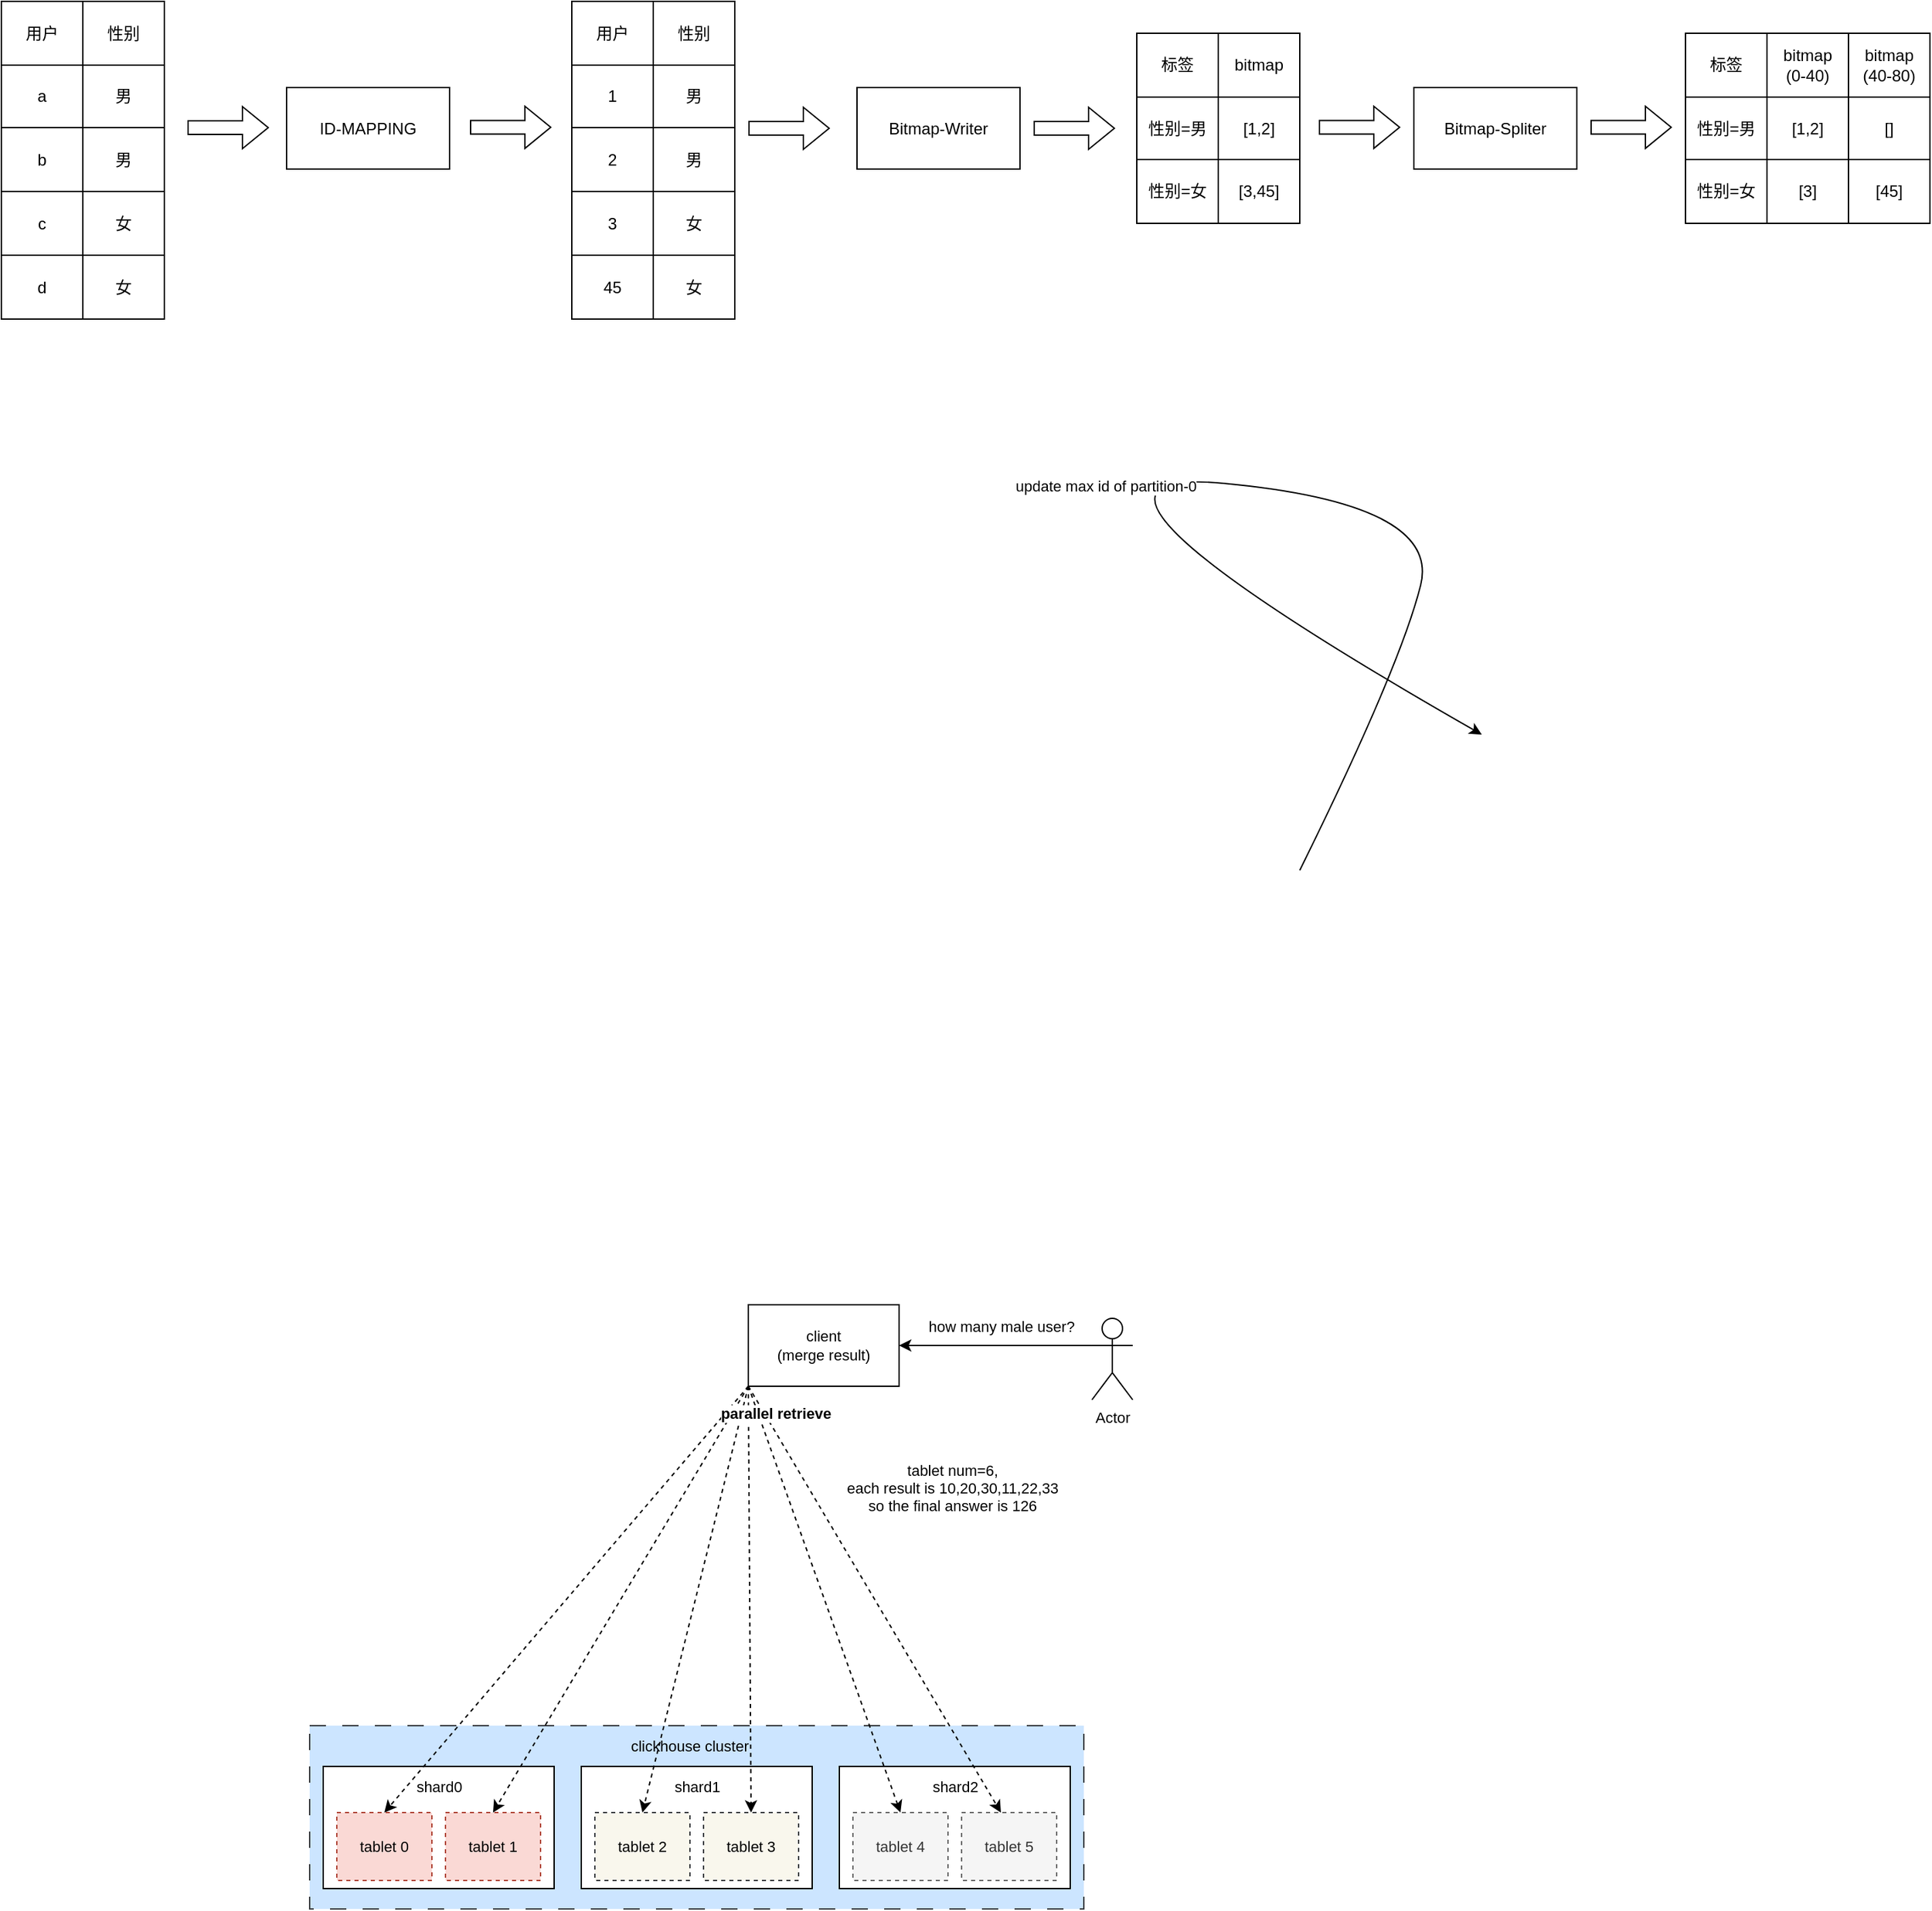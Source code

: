 <mxfile version="22.0.8" type="github">
  <diagram name="第 1 页" id="msVTxeL3fTes4RFtPc5p">
    <mxGraphModel dx="1157" dy="1990" grid="1" gridSize="10" guides="1" tooltips="1" connect="1" arrows="1" fold="1" page="1" pageScale="1" pageWidth="827" pageHeight="1169" math="0" shadow="0">
      <root>
        <mxCell id="0" />
        <mxCell id="1" parent="0" />
        <mxCell id="AeROQ4uNl-l-xiBjzyBw-1" value="" style="group" vertex="1" connectable="0" parent="1">
          <mxGeometry x="257" y="920" width="570" height="135" as="geometry" />
        </mxCell>
        <mxCell id="AeROQ4uNl-l-xiBjzyBw-2" value="" style="rounded=0;whiteSpace=wrap;html=1;strokeColor=#36393d;fontSize=11;fillColor=#cce5ff;dashed=1;dashPattern=12 12;" vertex="1" parent="AeROQ4uNl-l-xiBjzyBw-1">
          <mxGeometry width="570" height="135" as="geometry" />
        </mxCell>
        <mxCell id="AeROQ4uNl-l-xiBjzyBw-3" value="" style="rounded=0;whiteSpace=wrap;html=1;strokeColor=#000000;fontSize=11;fillColor=default;" vertex="1" parent="AeROQ4uNl-l-xiBjzyBw-1">
          <mxGeometry x="10" y="30" width="170" height="90" as="geometry" />
        </mxCell>
        <mxCell id="AeROQ4uNl-l-xiBjzyBw-4" value="shard0" style="text;html=1;align=center;verticalAlign=middle;resizable=0;points=[];autosize=1;strokeColor=none;fillColor=none;fontSize=11;" vertex="1" parent="AeROQ4uNl-l-xiBjzyBw-1">
          <mxGeometry x="65" y="30" width="60" height="30" as="geometry" />
        </mxCell>
        <mxCell id="AeROQ4uNl-l-xiBjzyBw-5" value="tablet 0" style="rounded=0;whiteSpace=wrap;html=1;strokeColor=#ae4132;fontSize=11;fillColor=#fad9d5;dashed=1;" vertex="1" parent="AeROQ4uNl-l-xiBjzyBw-1">
          <mxGeometry x="20" y="64" width="70" height="50" as="geometry" />
        </mxCell>
        <mxCell id="AeROQ4uNl-l-xiBjzyBw-6" value="tablet 1" style="rounded=0;whiteSpace=wrap;html=1;strokeColor=#ae4132;fontSize=11;fillColor=#fad9d5;dashed=1;" vertex="1" parent="AeROQ4uNl-l-xiBjzyBw-1">
          <mxGeometry x="100" y="64" width="70" height="50" as="geometry" />
        </mxCell>
        <mxCell id="AeROQ4uNl-l-xiBjzyBw-7" value="" style="rounded=0;whiteSpace=wrap;html=1;strokeColor=#000000;fontSize=11;fillColor=default;" vertex="1" parent="AeROQ4uNl-l-xiBjzyBw-1">
          <mxGeometry x="200" y="30" width="170" height="90" as="geometry" />
        </mxCell>
        <mxCell id="AeROQ4uNl-l-xiBjzyBw-8" value="shard1" style="text;html=1;align=center;verticalAlign=middle;resizable=0;points=[];autosize=1;strokeColor=none;fillColor=none;fontSize=11;" vertex="1" parent="AeROQ4uNl-l-xiBjzyBw-1">
          <mxGeometry x="255" y="30" width="60" height="30" as="geometry" />
        </mxCell>
        <mxCell id="AeROQ4uNl-l-xiBjzyBw-9" value="tablet 2" style="rounded=0;whiteSpace=wrap;html=1;strokeColor=#36393d;fontSize=11;fillColor=#f9f7ed;dashed=1;" vertex="1" parent="AeROQ4uNl-l-xiBjzyBw-1">
          <mxGeometry x="210" y="64" width="70" height="50" as="geometry" />
        </mxCell>
        <mxCell id="AeROQ4uNl-l-xiBjzyBw-10" value="tablet 3" style="rounded=0;whiteSpace=wrap;html=1;strokeColor=#36393d;fontSize=11;fillColor=#f9f7ed;dashed=1;" vertex="1" parent="AeROQ4uNl-l-xiBjzyBw-1">
          <mxGeometry x="290" y="64" width="70" height="50" as="geometry" />
        </mxCell>
        <mxCell id="AeROQ4uNl-l-xiBjzyBw-11" value="" style="rounded=0;whiteSpace=wrap;html=1;strokeColor=#000000;fontSize=11;fillColor=default;" vertex="1" parent="AeROQ4uNl-l-xiBjzyBw-1">
          <mxGeometry x="390" y="30" width="170" height="90" as="geometry" />
        </mxCell>
        <mxCell id="AeROQ4uNl-l-xiBjzyBw-12" value="shard2" style="text;html=1;align=center;verticalAlign=middle;resizable=0;points=[];autosize=1;strokeColor=none;fillColor=none;fontSize=11;" vertex="1" parent="AeROQ4uNl-l-xiBjzyBw-1">
          <mxGeometry x="445" y="30" width="60" height="30" as="geometry" />
        </mxCell>
        <mxCell id="AeROQ4uNl-l-xiBjzyBw-13" value="tablet 4" style="rounded=0;whiteSpace=wrap;html=1;strokeColor=#666666;fontSize=11;fillColor=#f5f5f5;dashed=1;fontColor=#333333;" vertex="1" parent="AeROQ4uNl-l-xiBjzyBw-1">
          <mxGeometry x="400" y="64" width="70" height="50" as="geometry" />
        </mxCell>
        <mxCell id="AeROQ4uNl-l-xiBjzyBw-14" value="tablet 5" style="rounded=0;whiteSpace=wrap;html=1;strokeColor=#666666;fontSize=11;fillColor=#f5f5f5;dashed=1;fontColor=#333333;" vertex="1" parent="AeROQ4uNl-l-xiBjzyBw-1">
          <mxGeometry x="480" y="64" width="70" height="50" as="geometry" />
        </mxCell>
        <mxCell id="AeROQ4uNl-l-xiBjzyBw-15" value="clickhouse cluster" style="text;html=1;strokeColor=none;fillColor=none;align=center;verticalAlign=middle;whiteSpace=wrap;rounded=0;fontSize=11;" vertex="1" parent="AeROQ4uNl-l-xiBjzyBw-1">
          <mxGeometry x="230" width="100" height="30" as="geometry" />
        </mxCell>
        <mxCell id="AeROQ4uNl-l-xiBjzyBw-61" value="" style="endArrow=classic;html=1;rounded=0;strokeColor=#000000;fontSize=11;curved=1;entryX=1;entryY=0;entryDx=0;entryDy=27.5;entryPerimeter=0;exitX=1;exitY=1;exitDx=0;exitDy=0;" edge="1" parent="1" target="AeROQ4uNl-l-xiBjzyBw-60">
          <mxGeometry width="50" height="50" relative="1" as="geometry">
            <mxPoint x="986" y="290" as="sourcePoint" />
            <mxPoint x="1120" y="190" as="targetPoint" />
            <Array as="points">
              <mxPoint x="1060" y="140" />
              <mxPoint x="1090" y="20" />
              <mxPoint x="770" y="-10" />
            </Array>
          </mxGeometry>
        </mxCell>
        <mxCell id="AeROQ4uNl-l-xiBjzyBw-62" value="update max id of partition-0" style="edgeLabel;html=1;align=center;verticalAlign=middle;resizable=0;points=[];fontSize=11;" vertex="1" connectable="0" parent="AeROQ4uNl-l-xiBjzyBw-61">
          <mxGeometry x="0.061" y="10" relative="1" as="geometry">
            <mxPoint as="offset" />
          </mxGeometry>
        </mxCell>
        <mxCell id="AeROQ4uNl-l-xiBjzyBw-92" value="client&lt;br&gt;(merge result)" style="rounded=0;whiteSpace=wrap;html=1;strokeColor=#000000;fontSize=11;fillColor=default;" vertex="1" parent="1">
          <mxGeometry x="579.99" y="610" width="111" height="60" as="geometry" />
        </mxCell>
        <mxCell id="AeROQ4uNl-l-xiBjzyBw-93" value="Actor" style="shape=umlActor;verticalLabelPosition=bottom;verticalAlign=top;html=1;outlineConnect=0;strokeColor=#000000;fontSize=11;fillColor=default;" vertex="1" parent="1">
          <mxGeometry x="832.99" y="620" width="30" height="60" as="geometry" />
        </mxCell>
        <mxCell id="AeROQ4uNl-l-xiBjzyBw-94" value="" style="endArrow=classic;html=1;rounded=0;dashed=1;strokeColor=#000000;fontSize=11;curved=1;exitX=0;exitY=1;exitDx=0;exitDy=0;entryX=0.5;entryY=0;entryDx=0;entryDy=0;" edge="1" parent="1" source="AeROQ4uNl-l-xiBjzyBw-92" target="AeROQ4uNl-l-xiBjzyBw-5">
          <mxGeometry width="50" height="50" relative="1" as="geometry">
            <mxPoint x="700" y="830" as="sourcePoint" />
            <mxPoint x="750" y="780" as="targetPoint" />
          </mxGeometry>
        </mxCell>
        <mxCell id="AeROQ4uNl-l-xiBjzyBw-95" value="" style="endArrow=classic;html=1;rounded=0;dashed=1;strokeColor=#000000;fontSize=11;curved=1;exitX=0;exitY=1;exitDx=0;exitDy=0;entryX=0.5;entryY=0;entryDx=0;entryDy=0;" edge="1" parent="1" source="AeROQ4uNl-l-xiBjzyBw-92" target="AeROQ4uNl-l-xiBjzyBw-6">
          <mxGeometry width="50" height="50" relative="1" as="geometry">
            <mxPoint x="837" y="782" as="sourcePoint" />
            <mxPoint x="322" y="994" as="targetPoint" />
          </mxGeometry>
        </mxCell>
        <mxCell id="AeROQ4uNl-l-xiBjzyBw-96" value="" style="endArrow=classic;html=1;rounded=0;dashed=1;strokeColor=#000000;fontSize=11;curved=1;entryX=0.5;entryY=0;entryDx=0;entryDy=0;exitX=0;exitY=1;exitDx=0;exitDy=0;" edge="1" parent="1" source="AeROQ4uNl-l-xiBjzyBw-92" target="AeROQ4uNl-l-xiBjzyBw-9">
          <mxGeometry width="50" height="50" relative="1" as="geometry">
            <mxPoint x="830" y="770" as="sourcePoint" />
            <mxPoint x="332" y="1004" as="targetPoint" />
          </mxGeometry>
        </mxCell>
        <mxCell id="AeROQ4uNl-l-xiBjzyBw-97" value="" style="endArrow=classic;html=1;rounded=0;dashed=1;strokeColor=#000000;fontSize=11;curved=1;exitX=0;exitY=1;exitDx=0;exitDy=0;entryX=0.5;entryY=0;entryDx=0;entryDy=0;" edge="1" parent="1" source="AeROQ4uNl-l-xiBjzyBw-92" target="AeROQ4uNl-l-xiBjzyBw-10">
          <mxGeometry width="50" height="50" relative="1" as="geometry">
            <mxPoint x="857" y="802" as="sourcePoint" />
            <mxPoint x="342" y="1014" as="targetPoint" />
          </mxGeometry>
        </mxCell>
        <mxCell id="AeROQ4uNl-l-xiBjzyBw-98" value="" style="endArrow=classic;html=1;rounded=0;dashed=1;strokeColor=#000000;fontSize=11;curved=1;entryX=0.5;entryY=0;entryDx=0;entryDy=0;exitX=0;exitY=1;exitDx=0;exitDy=0;" edge="1" parent="1" source="AeROQ4uNl-l-xiBjzyBw-92" target="AeROQ4uNl-l-xiBjzyBw-13">
          <mxGeometry width="50" height="50" relative="1" as="geometry">
            <mxPoint x="830" y="770" as="sourcePoint" />
            <mxPoint x="352" y="1024" as="targetPoint" />
          </mxGeometry>
        </mxCell>
        <mxCell id="AeROQ4uNl-l-xiBjzyBw-99" value="" style="endArrow=classic;html=1;rounded=0;dashed=1;strokeColor=#000000;fontSize=11;curved=1;entryX=0.414;entryY=0;entryDx=0;entryDy=0;entryPerimeter=0;exitX=0;exitY=1;exitDx=0;exitDy=0;" edge="1" parent="1" source="AeROQ4uNl-l-xiBjzyBw-92" target="AeROQ4uNl-l-xiBjzyBw-14">
          <mxGeometry width="50" height="50" relative="1" as="geometry">
            <mxPoint x="830" y="770" as="sourcePoint" />
            <mxPoint x="362" y="1034" as="targetPoint" />
          </mxGeometry>
        </mxCell>
        <mxCell id="AeROQ4uNl-l-xiBjzyBw-100" value="&lt;b&gt;parallel retrieve&lt;/b&gt;" style="edgeLabel;html=1;align=center;verticalAlign=middle;resizable=0;points=[];fontSize=11;" vertex="1" connectable="0" parent="AeROQ4uNl-l-xiBjzyBw-99">
          <mxGeometry x="-0.67" relative="1" as="geometry">
            <mxPoint x="-11" y="-32" as="offset" />
          </mxGeometry>
        </mxCell>
        <mxCell id="AeROQ4uNl-l-xiBjzyBw-101" value="" style="endArrow=classic;html=1;rounded=0;strokeColor=#000000;fontSize=11;curved=1;exitX=0;exitY=0.333;exitDx=0;exitDy=0;exitPerimeter=0;" edge="1" parent="1" source="AeROQ4uNl-l-xiBjzyBw-93" target="AeROQ4uNl-l-xiBjzyBw-92">
          <mxGeometry width="50" height="50" relative="1" as="geometry">
            <mxPoint x="752.99" y="770" as="sourcePoint" />
            <mxPoint x="802.99" y="720" as="targetPoint" />
          </mxGeometry>
        </mxCell>
        <mxCell id="AeROQ4uNl-l-xiBjzyBw-102" value="how many male user?" style="edgeLabel;html=1;align=center;verticalAlign=middle;resizable=0;points=[];fontSize=11;" vertex="1" connectable="0" parent="AeROQ4uNl-l-xiBjzyBw-101">
          <mxGeometry x="0.104" y="-2" relative="1" as="geometry">
            <mxPoint x="11" y="-12" as="offset" />
          </mxGeometry>
        </mxCell>
        <mxCell id="AeROQ4uNl-l-xiBjzyBw-103" value="tablet num=6, &lt;br&gt;each result is 10,20,30,11,22,33&lt;br&gt;so the final answer is 126" style="text;html=1;align=center;verticalAlign=middle;resizable=0;points=[];autosize=1;strokeColor=none;fillColor=none;fontSize=11;" vertex="1" parent="1">
          <mxGeometry x="640" y="720" width="180" height="50" as="geometry" />
        </mxCell>
        <mxCell id="AeROQ4uNl-l-xiBjzyBw-104" value="" style="childLayout=tableLayout;recursiveResize=0;shadow=0;fillColor=none;" vertex="1" parent="1">
          <mxGeometry x="30" y="-350" width="120" height="234" as="geometry" />
        </mxCell>
        <mxCell id="AeROQ4uNl-l-xiBjzyBw-105" value="" style="shape=tableRow;horizontal=0;startSize=0;swimlaneHead=0;swimlaneBody=0;top=0;left=0;bottom=0;right=0;dropTarget=0;collapsible=0;recursiveResize=0;expand=0;fontStyle=0;fillColor=none;strokeColor=inherit;" vertex="1" parent="AeROQ4uNl-l-xiBjzyBw-104">
          <mxGeometry width="120" height="47" as="geometry" />
        </mxCell>
        <mxCell id="AeROQ4uNl-l-xiBjzyBw-106" value="用户" style="connectable=0;recursiveResize=0;strokeColor=inherit;fillColor=none;align=center;whiteSpace=wrap;html=1;" vertex="1" parent="AeROQ4uNl-l-xiBjzyBw-105">
          <mxGeometry width="60" height="47" as="geometry">
            <mxRectangle width="60" height="47" as="alternateBounds" />
          </mxGeometry>
        </mxCell>
        <mxCell id="AeROQ4uNl-l-xiBjzyBw-107" value="性别" style="connectable=0;recursiveResize=0;strokeColor=inherit;fillColor=none;align=center;whiteSpace=wrap;html=1;" vertex="1" parent="AeROQ4uNl-l-xiBjzyBw-105">
          <mxGeometry x="60" width="60" height="47" as="geometry">
            <mxRectangle width="60" height="47" as="alternateBounds" />
          </mxGeometry>
        </mxCell>
        <mxCell id="AeROQ4uNl-l-xiBjzyBw-108" style="shape=tableRow;horizontal=0;startSize=0;swimlaneHead=0;swimlaneBody=0;top=0;left=0;bottom=0;right=0;dropTarget=0;collapsible=0;recursiveResize=0;expand=0;fontStyle=0;fillColor=none;strokeColor=inherit;" vertex="1" parent="AeROQ4uNl-l-xiBjzyBw-104">
          <mxGeometry y="47" width="120" height="46" as="geometry" />
        </mxCell>
        <mxCell id="AeROQ4uNl-l-xiBjzyBw-109" value="a" style="connectable=0;recursiveResize=0;strokeColor=inherit;fillColor=none;align=center;whiteSpace=wrap;html=1;" vertex="1" parent="AeROQ4uNl-l-xiBjzyBw-108">
          <mxGeometry width="60" height="46" as="geometry">
            <mxRectangle width="60" height="46" as="alternateBounds" />
          </mxGeometry>
        </mxCell>
        <mxCell id="AeROQ4uNl-l-xiBjzyBw-110" value="男" style="connectable=0;recursiveResize=0;strokeColor=inherit;fillColor=none;align=center;whiteSpace=wrap;html=1;" vertex="1" parent="AeROQ4uNl-l-xiBjzyBw-108">
          <mxGeometry x="60" width="60" height="46" as="geometry">
            <mxRectangle width="60" height="46" as="alternateBounds" />
          </mxGeometry>
        </mxCell>
        <mxCell id="AeROQ4uNl-l-xiBjzyBw-111" style="shape=tableRow;horizontal=0;startSize=0;swimlaneHead=0;swimlaneBody=0;top=0;left=0;bottom=0;right=0;dropTarget=0;collapsible=0;recursiveResize=0;expand=0;fontStyle=0;fillColor=none;strokeColor=inherit;" vertex="1" parent="AeROQ4uNl-l-xiBjzyBw-104">
          <mxGeometry y="93" width="120" height="47" as="geometry" />
        </mxCell>
        <mxCell id="AeROQ4uNl-l-xiBjzyBw-112" value="b" style="connectable=0;recursiveResize=0;strokeColor=inherit;fillColor=none;align=center;whiteSpace=wrap;html=1;" vertex="1" parent="AeROQ4uNl-l-xiBjzyBw-111">
          <mxGeometry width="60" height="47" as="geometry">
            <mxRectangle width="60" height="47" as="alternateBounds" />
          </mxGeometry>
        </mxCell>
        <mxCell id="AeROQ4uNl-l-xiBjzyBw-113" value="男" style="connectable=0;recursiveResize=0;strokeColor=inherit;fillColor=none;align=center;whiteSpace=wrap;html=1;" vertex="1" parent="AeROQ4uNl-l-xiBjzyBw-111">
          <mxGeometry x="60" width="60" height="47" as="geometry">
            <mxRectangle width="60" height="47" as="alternateBounds" />
          </mxGeometry>
        </mxCell>
        <mxCell id="AeROQ4uNl-l-xiBjzyBw-114" style="shape=tableRow;horizontal=0;startSize=0;swimlaneHead=0;swimlaneBody=0;top=0;left=0;bottom=0;right=0;dropTarget=0;collapsible=0;recursiveResize=0;expand=0;fontStyle=0;fillColor=none;strokeColor=inherit;" vertex="1" parent="AeROQ4uNl-l-xiBjzyBw-104">
          <mxGeometry y="140" width="120" height="47" as="geometry" />
        </mxCell>
        <mxCell id="AeROQ4uNl-l-xiBjzyBw-115" value="c" style="connectable=0;recursiveResize=0;strokeColor=inherit;fillColor=none;align=center;whiteSpace=wrap;html=1;" vertex="1" parent="AeROQ4uNl-l-xiBjzyBw-114">
          <mxGeometry width="60" height="47" as="geometry">
            <mxRectangle width="60" height="47" as="alternateBounds" />
          </mxGeometry>
        </mxCell>
        <mxCell id="AeROQ4uNl-l-xiBjzyBw-116" value="女" style="connectable=0;recursiveResize=0;strokeColor=inherit;fillColor=none;align=center;whiteSpace=wrap;html=1;" vertex="1" parent="AeROQ4uNl-l-xiBjzyBw-114">
          <mxGeometry x="60" width="60" height="47" as="geometry">
            <mxRectangle width="60" height="47" as="alternateBounds" />
          </mxGeometry>
        </mxCell>
        <mxCell id="AeROQ4uNl-l-xiBjzyBw-117" style="shape=tableRow;horizontal=0;startSize=0;swimlaneHead=0;swimlaneBody=0;top=0;left=0;bottom=0;right=0;dropTarget=0;collapsible=0;recursiveResize=0;expand=0;fontStyle=0;fillColor=none;strokeColor=inherit;" vertex="1" parent="AeROQ4uNl-l-xiBjzyBw-104">
          <mxGeometry y="187" width="120" height="47" as="geometry" />
        </mxCell>
        <mxCell id="AeROQ4uNl-l-xiBjzyBw-118" value="d" style="connectable=0;recursiveResize=0;strokeColor=inherit;fillColor=none;align=center;whiteSpace=wrap;html=1;" vertex="1" parent="AeROQ4uNl-l-xiBjzyBw-117">
          <mxGeometry width="60" height="47" as="geometry">
            <mxRectangle width="60" height="47" as="alternateBounds" />
          </mxGeometry>
        </mxCell>
        <mxCell id="AeROQ4uNl-l-xiBjzyBw-119" value="女" style="connectable=0;recursiveResize=0;strokeColor=inherit;fillColor=none;align=center;whiteSpace=wrap;html=1;" vertex="1" parent="AeROQ4uNl-l-xiBjzyBw-117">
          <mxGeometry x="60" width="60" height="47" as="geometry">
            <mxRectangle width="60" height="47" as="alternateBounds" />
          </mxGeometry>
        </mxCell>
        <mxCell id="AeROQ4uNl-l-xiBjzyBw-120" value="" style="shape=flexArrow;endArrow=classic;html=1;rounded=0;" edge="1" parent="1">
          <mxGeometry width="50" height="50" relative="1" as="geometry">
            <mxPoint x="167" y="-257" as="sourcePoint" />
            <mxPoint x="227" y="-257" as="targetPoint" />
          </mxGeometry>
        </mxCell>
        <mxCell id="AeROQ4uNl-l-xiBjzyBw-121" value="ID-MAPPING" style="rounded=0;whiteSpace=wrap;html=1;" vertex="1" parent="1">
          <mxGeometry x="240" y="-286.5" width="120" height="60" as="geometry" />
        </mxCell>
        <mxCell id="AeROQ4uNl-l-xiBjzyBw-122" value="" style="shape=flexArrow;endArrow=classic;html=1;rounded=0;" edge="1" parent="1">
          <mxGeometry width="50" height="50" relative="1" as="geometry">
            <mxPoint x="375" y="-257.21" as="sourcePoint" />
            <mxPoint x="435" y="-257.21" as="targetPoint" />
          </mxGeometry>
        </mxCell>
        <mxCell id="AeROQ4uNl-l-xiBjzyBw-123" value="" style="childLayout=tableLayout;recursiveResize=0;shadow=0;fillColor=none;" vertex="1" parent="1">
          <mxGeometry x="450" y="-350" width="120" height="234" as="geometry" />
        </mxCell>
        <mxCell id="AeROQ4uNl-l-xiBjzyBw-124" value="" style="shape=tableRow;horizontal=0;startSize=0;swimlaneHead=0;swimlaneBody=0;top=0;left=0;bottom=0;right=0;dropTarget=0;collapsible=0;recursiveResize=0;expand=0;fontStyle=0;fillColor=none;strokeColor=inherit;" vertex="1" parent="AeROQ4uNl-l-xiBjzyBw-123">
          <mxGeometry width="120" height="47" as="geometry" />
        </mxCell>
        <mxCell id="AeROQ4uNl-l-xiBjzyBw-125" value="用户" style="connectable=0;recursiveResize=0;strokeColor=inherit;fillColor=none;align=center;whiteSpace=wrap;html=1;" vertex="1" parent="AeROQ4uNl-l-xiBjzyBw-124">
          <mxGeometry width="60" height="47" as="geometry">
            <mxRectangle width="60" height="47" as="alternateBounds" />
          </mxGeometry>
        </mxCell>
        <mxCell id="AeROQ4uNl-l-xiBjzyBw-126" value="性别" style="connectable=0;recursiveResize=0;strokeColor=inherit;fillColor=none;align=center;whiteSpace=wrap;html=1;" vertex="1" parent="AeROQ4uNl-l-xiBjzyBw-124">
          <mxGeometry x="60" width="60" height="47" as="geometry">
            <mxRectangle width="60" height="47" as="alternateBounds" />
          </mxGeometry>
        </mxCell>
        <mxCell id="AeROQ4uNl-l-xiBjzyBw-127" style="shape=tableRow;horizontal=0;startSize=0;swimlaneHead=0;swimlaneBody=0;top=0;left=0;bottom=0;right=0;dropTarget=0;collapsible=0;recursiveResize=0;expand=0;fontStyle=0;fillColor=none;strokeColor=inherit;" vertex="1" parent="AeROQ4uNl-l-xiBjzyBw-123">
          <mxGeometry y="47" width="120" height="46" as="geometry" />
        </mxCell>
        <mxCell id="AeROQ4uNl-l-xiBjzyBw-128" value="1" style="connectable=0;recursiveResize=0;strokeColor=inherit;fillColor=none;align=center;whiteSpace=wrap;html=1;" vertex="1" parent="AeROQ4uNl-l-xiBjzyBw-127">
          <mxGeometry width="60" height="46" as="geometry">
            <mxRectangle width="60" height="46" as="alternateBounds" />
          </mxGeometry>
        </mxCell>
        <mxCell id="AeROQ4uNl-l-xiBjzyBw-129" value="男" style="connectable=0;recursiveResize=0;strokeColor=inherit;fillColor=none;align=center;whiteSpace=wrap;html=1;" vertex="1" parent="AeROQ4uNl-l-xiBjzyBw-127">
          <mxGeometry x="60" width="60" height="46" as="geometry">
            <mxRectangle width="60" height="46" as="alternateBounds" />
          </mxGeometry>
        </mxCell>
        <mxCell id="AeROQ4uNl-l-xiBjzyBw-130" style="shape=tableRow;horizontal=0;startSize=0;swimlaneHead=0;swimlaneBody=0;top=0;left=0;bottom=0;right=0;dropTarget=0;collapsible=0;recursiveResize=0;expand=0;fontStyle=0;fillColor=none;strokeColor=inherit;" vertex="1" parent="AeROQ4uNl-l-xiBjzyBw-123">
          <mxGeometry y="93" width="120" height="47" as="geometry" />
        </mxCell>
        <mxCell id="AeROQ4uNl-l-xiBjzyBw-131" value="2" style="connectable=0;recursiveResize=0;strokeColor=inherit;fillColor=none;align=center;whiteSpace=wrap;html=1;" vertex="1" parent="AeROQ4uNl-l-xiBjzyBw-130">
          <mxGeometry width="60" height="47" as="geometry">
            <mxRectangle width="60" height="47" as="alternateBounds" />
          </mxGeometry>
        </mxCell>
        <mxCell id="AeROQ4uNl-l-xiBjzyBw-132" value="男" style="connectable=0;recursiveResize=0;strokeColor=inherit;fillColor=none;align=center;whiteSpace=wrap;html=1;" vertex="1" parent="AeROQ4uNl-l-xiBjzyBw-130">
          <mxGeometry x="60" width="60" height="47" as="geometry">
            <mxRectangle width="60" height="47" as="alternateBounds" />
          </mxGeometry>
        </mxCell>
        <mxCell id="AeROQ4uNl-l-xiBjzyBw-133" style="shape=tableRow;horizontal=0;startSize=0;swimlaneHead=0;swimlaneBody=0;top=0;left=0;bottom=0;right=0;dropTarget=0;collapsible=0;recursiveResize=0;expand=0;fontStyle=0;fillColor=none;strokeColor=inherit;" vertex="1" parent="AeROQ4uNl-l-xiBjzyBw-123">
          <mxGeometry y="140" width="120" height="47" as="geometry" />
        </mxCell>
        <mxCell id="AeROQ4uNl-l-xiBjzyBw-134" value="3" style="connectable=0;recursiveResize=0;strokeColor=inherit;fillColor=none;align=center;whiteSpace=wrap;html=1;" vertex="1" parent="AeROQ4uNl-l-xiBjzyBw-133">
          <mxGeometry width="60" height="47" as="geometry">
            <mxRectangle width="60" height="47" as="alternateBounds" />
          </mxGeometry>
        </mxCell>
        <mxCell id="AeROQ4uNl-l-xiBjzyBw-135" value="女" style="connectable=0;recursiveResize=0;strokeColor=inherit;fillColor=none;align=center;whiteSpace=wrap;html=1;" vertex="1" parent="AeROQ4uNl-l-xiBjzyBw-133">
          <mxGeometry x="60" width="60" height="47" as="geometry">
            <mxRectangle width="60" height="47" as="alternateBounds" />
          </mxGeometry>
        </mxCell>
        <mxCell id="AeROQ4uNl-l-xiBjzyBw-136" style="shape=tableRow;horizontal=0;startSize=0;swimlaneHead=0;swimlaneBody=0;top=0;left=0;bottom=0;right=0;dropTarget=0;collapsible=0;recursiveResize=0;expand=0;fontStyle=0;fillColor=none;strokeColor=inherit;" vertex="1" parent="AeROQ4uNl-l-xiBjzyBw-123">
          <mxGeometry y="187" width="120" height="47" as="geometry" />
        </mxCell>
        <mxCell id="AeROQ4uNl-l-xiBjzyBw-137" value="45" style="connectable=0;recursiveResize=0;strokeColor=inherit;fillColor=none;align=center;whiteSpace=wrap;html=1;" vertex="1" parent="AeROQ4uNl-l-xiBjzyBw-136">
          <mxGeometry width="60" height="47" as="geometry">
            <mxRectangle width="60" height="47" as="alternateBounds" />
          </mxGeometry>
        </mxCell>
        <mxCell id="AeROQ4uNl-l-xiBjzyBw-138" value="女" style="connectable=0;recursiveResize=0;strokeColor=inherit;fillColor=none;align=center;whiteSpace=wrap;html=1;" vertex="1" parent="AeROQ4uNl-l-xiBjzyBw-136">
          <mxGeometry x="60" width="60" height="47" as="geometry">
            <mxRectangle width="60" height="47" as="alternateBounds" />
          </mxGeometry>
        </mxCell>
        <mxCell id="AeROQ4uNl-l-xiBjzyBw-139" value="Bitmap-Writer" style="rounded=0;whiteSpace=wrap;html=1;" vertex="1" parent="1">
          <mxGeometry x="660" y="-286.5" width="120" height="60" as="geometry" />
        </mxCell>
        <mxCell id="AeROQ4uNl-l-xiBjzyBw-140" value="" style="shape=flexArrow;endArrow=classic;html=1;rounded=0;" edge="1" parent="1">
          <mxGeometry width="50" height="50" relative="1" as="geometry">
            <mxPoint x="580" y="-256.5" as="sourcePoint" />
            <mxPoint x="640" y="-256.5" as="targetPoint" />
          </mxGeometry>
        </mxCell>
        <mxCell id="AeROQ4uNl-l-xiBjzyBw-141" value="" style="childLayout=tableLayout;recursiveResize=0;shadow=0;fillColor=none;" vertex="1" parent="1">
          <mxGeometry x="866" y="-326.5" width="120" height="140" as="geometry" />
        </mxCell>
        <mxCell id="AeROQ4uNl-l-xiBjzyBw-142" value="" style="shape=tableRow;horizontal=0;startSize=0;swimlaneHead=0;swimlaneBody=0;top=0;left=0;bottom=0;right=0;dropTarget=0;collapsible=0;recursiveResize=0;expand=0;fontStyle=0;fillColor=none;strokeColor=inherit;" vertex="1" parent="AeROQ4uNl-l-xiBjzyBw-141">
          <mxGeometry width="120" height="47" as="geometry" />
        </mxCell>
        <mxCell id="AeROQ4uNl-l-xiBjzyBw-143" value="标签" style="connectable=0;recursiveResize=0;strokeColor=inherit;fillColor=none;align=center;whiteSpace=wrap;html=1;" vertex="1" parent="AeROQ4uNl-l-xiBjzyBw-142">
          <mxGeometry width="60" height="47" as="geometry">
            <mxRectangle width="60" height="47" as="alternateBounds" />
          </mxGeometry>
        </mxCell>
        <mxCell id="AeROQ4uNl-l-xiBjzyBw-144" value="bitmap" style="connectable=0;recursiveResize=0;strokeColor=inherit;fillColor=none;align=center;whiteSpace=wrap;html=1;" vertex="1" parent="AeROQ4uNl-l-xiBjzyBw-142">
          <mxGeometry x="60" width="60" height="47" as="geometry">
            <mxRectangle width="60" height="47" as="alternateBounds" />
          </mxGeometry>
        </mxCell>
        <mxCell id="AeROQ4uNl-l-xiBjzyBw-145" style="shape=tableRow;horizontal=0;startSize=0;swimlaneHead=0;swimlaneBody=0;top=0;left=0;bottom=0;right=0;dropTarget=0;collapsible=0;recursiveResize=0;expand=0;fontStyle=0;fillColor=none;strokeColor=inherit;" vertex="1" parent="AeROQ4uNl-l-xiBjzyBw-141">
          <mxGeometry y="47" width="120" height="46" as="geometry" />
        </mxCell>
        <mxCell id="AeROQ4uNl-l-xiBjzyBw-146" value="性别=男" style="connectable=0;recursiveResize=0;strokeColor=inherit;fillColor=none;align=center;whiteSpace=wrap;html=1;" vertex="1" parent="AeROQ4uNl-l-xiBjzyBw-145">
          <mxGeometry width="60" height="46" as="geometry">
            <mxRectangle width="60" height="46" as="alternateBounds" />
          </mxGeometry>
        </mxCell>
        <mxCell id="AeROQ4uNl-l-xiBjzyBw-147" value="[1,2]" style="connectable=0;recursiveResize=0;strokeColor=inherit;fillColor=none;align=center;whiteSpace=wrap;html=1;" vertex="1" parent="AeROQ4uNl-l-xiBjzyBw-145">
          <mxGeometry x="60" width="60" height="46" as="geometry">
            <mxRectangle width="60" height="46" as="alternateBounds" />
          </mxGeometry>
        </mxCell>
        <mxCell id="AeROQ4uNl-l-xiBjzyBw-148" style="shape=tableRow;horizontal=0;startSize=0;swimlaneHead=0;swimlaneBody=0;top=0;left=0;bottom=0;right=0;dropTarget=0;collapsible=0;recursiveResize=0;expand=0;fontStyle=0;fillColor=none;strokeColor=inherit;" vertex="1" parent="AeROQ4uNl-l-xiBjzyBw-141">
          <mxGeometry y="93" width="120" height="47" as="geometry" />
        </mxCell>
        <mxCell id="AeROQ4uNl-l-xiBjzyBw-149" value="性别=女" style="connectable=0;recursiveResize=0;strokeColor=inherit;fillColor=none;align=center;whiteSpace=wrap;html=1;" vertex="1" parent="AeROQ4uNl-l-xiBjzyBw-148">
          <mxGeometry width="60" height="47" as="geometry">
            <mxRectangle width="60" height="47" as="alternateBounds" />
          </mxGeometry>
        </mxCell>
        <mxCell id="AeROQ4uNl-l-xiBjzyBw-150" value="[3,45]" style="connectable=0;recursiveResize=0;strokeColor=inherit;fillColor=none;align=center;whiteSpace=wrap;html=1;" vertex="1" parent="AeROQ4uNl-l-xiBjzyBw-148">
          <mxGeometry x="60" width="60" height="47" as="geometry">
            <mxRectangle width="60" height="47" as="alternateBounds" />
          </mxGeometry>
        </mxCell>
        <mxCell id="AeROQ4uNl-l-xiBjzyBw-151" value="" style="shape=flexArrow;endArrow=classic;html=1;rounded=0;" edge="1" parent="1">
          <mxGeometry width="50" height="50" relative="1" as="geometry">
            <mxPoint x="790" y="-256.5" as="sourcePoint" />
            <mxPoint x="850" y="-256.5" as="targetPoint" />
          </mxGeometry>
        </mxCell>
        <mxCell id="AeROQ4uNl-l-xiBjzyBw-152" value="" style="shape=flexArrow;endArrow=classic;html=1;rounded=0;" edge="1" parent="1">
          <mxGeometry width="50" height="50" relative="1" as="geometry">
            <mxPoint x="1000" y="-257.21" as="sourcePoint" />
            <mxPoint x="1060" y="-257.21" as="targetPoint" />
          </mxGeometry>
        </mxCell>
        <mxCell id="AeROQ4uNl-l-xiBjzyBw-153" value="Bitmap-Spliter" style="rounded=0;whiteSpace=wrap;html=1;" vertex="1" parent="1">
          <mxGeometry x="1070" y="-286.5" width="120" height="60" as="geometry" />
        </mxCell>
        <mxCell id="AeROQ4uNl-l-xiBjzyBw-154" value="" style="childLayout=tableLayout;recursiveResize=0;shadow=0;fillColor=none;" vertex="1" parent="1">
          <mxGeometry x="1270" y="-326.5" width="180" height="140" as="geometry" />
        </mxCell>
        <mxCell id="AeROQ4uNl-l-xiBjzyBw-155" value="" style="shape=tableRow;horizontal=0;startSize=0;swimlaneHead=0;swimlaneBody=0;top=0;left=0;bottom=0;right=0;dropTarget=0;collapsible=0;recursiveResize=0;expand=0;fontStyle=0;fillColor=none;strokeColor=inherit;" vertex="1" parent="AeROQ4uNl-l-xiBjzyBw-154">
          <mxGeometry width="180" height="47" as="geometry" />
        </mxCell>
        <mxCell id="AeROQ4uNl-l-xiBjzyBw-156" value="标签" style="connectable=0;recursiveResize=0;strokeColor=inherit;fillColor=none;align=center;whiteSpace=wrap;html=1;" vertex="1" parent="AeROQ4uNl-l-xiBjzyBw-155">
          <mxGeometry width="60" height="47" as="geometry">
            <mxRectangle width="60" height="47" as="alternateBounds" />
          </mxGeometry>
        </mxCell>
        <mxCell id="AeROQ4uNl-l-xiBjzyBw-157" value="bitmap&lt;br&gt;(0-40)" style="connectable=0;recursiveResize=0;strokeColor=inherit;fillColor=none;align=center;whiteSpace=wrap;html=1;" vertex="1" parent="AeROQ4uNl-l-xiBjzyBw-155">
          <mxGeometry x="60" width="60" height="47" as="geometry">
            <mxRectangle width="60" height="47" as="alternateBounds" />
          </mxGeometry>
        </mxCell>
        <mxCell id="AeROQ4uNl-l-xiBjzyBw-158" value="bitmap&lt;br&gt;(40-80)" style="connectable=0;recursiveResize=0;strokeColor=inherit;fillColor=none;align=center;whiteSpace=wrap;html=1;" vertex="1" parent="AeROQ4uNl-l-xiBjzyBw-155">
          <mxGeometry x="120" width="60" height="47" as="geometry">
            <mxRectangle width="60" height="47" as="alternateBounds" />
          </mxGeometry>
        </mxCell>
        <mxCell id="AeROQ4uNl-l-xiBjzyBw-159" style="shape=tableRow;horizontal=0;startSize=0;swimlaneHead=0;swimlaneBody=0;top=0;left=0;bottom=0;right=0;dropTarget=0;collapsible=0;recursiveResize=0;expand=0;fontStyle=0;fillColor=none;strokeColor=inherit;" vertex="1" parent="AeROQ4uNl-l-xiBjzyBw-154">
          <mxGeometry y="47" width="180" height="46" as="geometry" />
        </mxCell>
        <mxCell id="AeROQ4uNl-l-xiBjzyBw-160" value="性别=男" style="connectable=0;recursiveResize=0;strokeColor=inherit;fillColor=none;align=center;whiteSpace=wrap;html=1;" vertex="1" parent="AeROQ4uNl-l-xiBjzyBw-159">
          <mxGeometry width="60" height="46" as="geometry">
            <mxRectangle width="60" height="46" as="alternateBounds" />
          </mxGeometry>
        </mxCell>
        <mxCell id="AeROQ4uNl-l-xiBjzyBw-161" value="[1,2]" style="connectable=0;recursiveResize=0;strokeColor=inherit;fillColor=none;align=center;whiteSpace=wrap;html=1;" vertex="1" parent="AeROQ4uNl-l-xiBjzyBw-159">
          <mxGeometry x="60" width="60" height="46" as="geometry">
            <mxRectangle width="60" height="46" as="alternateBounds" />
          </mxGeometry>
        </mxCell>
        <mxCell id="AeROQ4uNl-l-xiBjzyBw-162" value="[]" style="connectable=0;recursiveResize=0;strokeColor=inherit;fillColor=none;align=center;whiteSpace=wrap;html=1;" vertex="1" parent="AeROQ4uNl-l-xiBjzyBw-159">
          <mxGeometry x="120" width="60" height="46" as="geometry">
            <mxRectangle width="60" height="46" as="alternateBounds" />
          </mxGeometry>
        </mxCell>
        <mxCell id="AeROQ4uNl-l-xiBjzyBw-163" style="shape=tableRow;horizontal=0;startSize=0;swimlaneHead=0;swimlaneBody=0;top=0;left=0;bottom=0;right=0;dropTarget=0;collapsible=0;recursiveResize=0;expand=0;fontStyle=0;fillColor=none;strokeColor=inherit;" vertex="1" parent="AeROQ4uNl-l-xiBjzyBw-154">
          <mxGeometry y="93" width="180" height="47" as="geometry" />
        </mxCell>
        <mxCell id="AeROQ4uNl-l-xiBjzyBw-164" value="性别=女" style="connectable=0;recursiveResize=0;strokeColor=inherit;fillColor=none;align=center;whiteSpace=wrap;html=1;" vertex="1" parent="AeROQ4uNl-l-xiBjzyBw-163">
          <mxGeometry width="60" height="47" as="geometry">
            <mxRectangle width="60" height="47" as="alternateBounds" />
          </mxGeometry>
        </mxCell>
        <mxCell id="AeROQ4uNl-l-xiBjzyBw-165" value="[3]" style="connectable=0;recursiveResize=0;strokeColor=inherit;fillColor=none;align=center;whiteSpace=wrap;html=1;" vertex="1" parent="AeROQ4uNl-l-xiBjzyBw-163">
          <mxGeometry x="60" width="60" height="47" as="geometry">
            <mxRectangle width="60" height="47" as="alternateBounds" />
          </mxGeometry>
        </mxCell>
        <mxCell id="AeROQ4uNl-l-xiBjzyBw-166" value="[45]" style="connectable=0;recursiveResize=0;strokeColor=inherit;fillColor=none;align=center;whiteSpace=wrap;html=1;" vertex="1" parent="AeROQ4uNl-l-xiBjzyBw-163">
          <mxGeometry x="120" width="60" height="47" as="geometry">
            <mxRectangle width="60" height="47" as="alternateBounds" />
          </mxGeometry>
        </mxCell>
        <mxCell id="AeROQ4uNl-l-xiBjzyBw-167" value="" style="shape=flexArrow;endArrow=classic;html=1;rounded=0;" edge="1" parent="1">
          <mxGeometry width="50" height="50" relative="1" as="geometry">
            <mxPoint x="1200" y="-257.21" as="sourcePoint" />
            <mxPoint x="1260" y="-257.21" as="targetPoint" />
          </mxGeometry>
        </mxCell>
      </root>
    </mxGraphModel>
  </diagram>
</mxfile>
